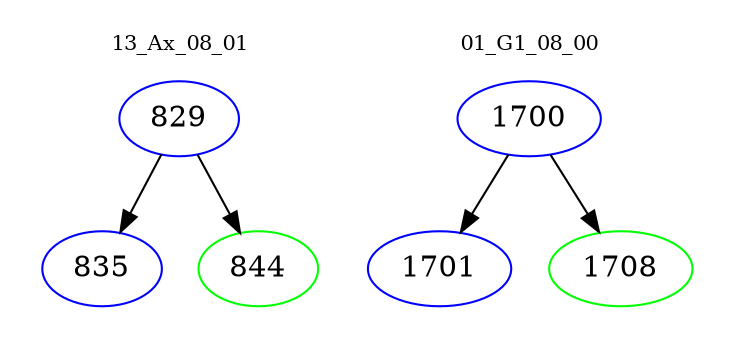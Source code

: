 digraph{
subgraph cluster_0 {
color = white
label = "13_Ax_08_01";
fontsize=10;
T0_829 [label="829", color="blue"]
T0_829 -> T0_835 [color="black"]
T0_835 [label="835", color="blue"]
T0_829 -> T0_844 [color="black"]
T0_844 [label="844", color="green"]
}
subgraph cluster_1 {
color = white
label = "01_G1_08_00";
fontsize=10;
T1_1700 [label="1700", color="blue"]
T1_1700 -> T1_1701 [color="black"]
T1_1701 [label="1701", color="blue"]
T1_1700 -> T1_1708 [color="black"]
T1_1708 [label="1708", color="green"]
}
}
